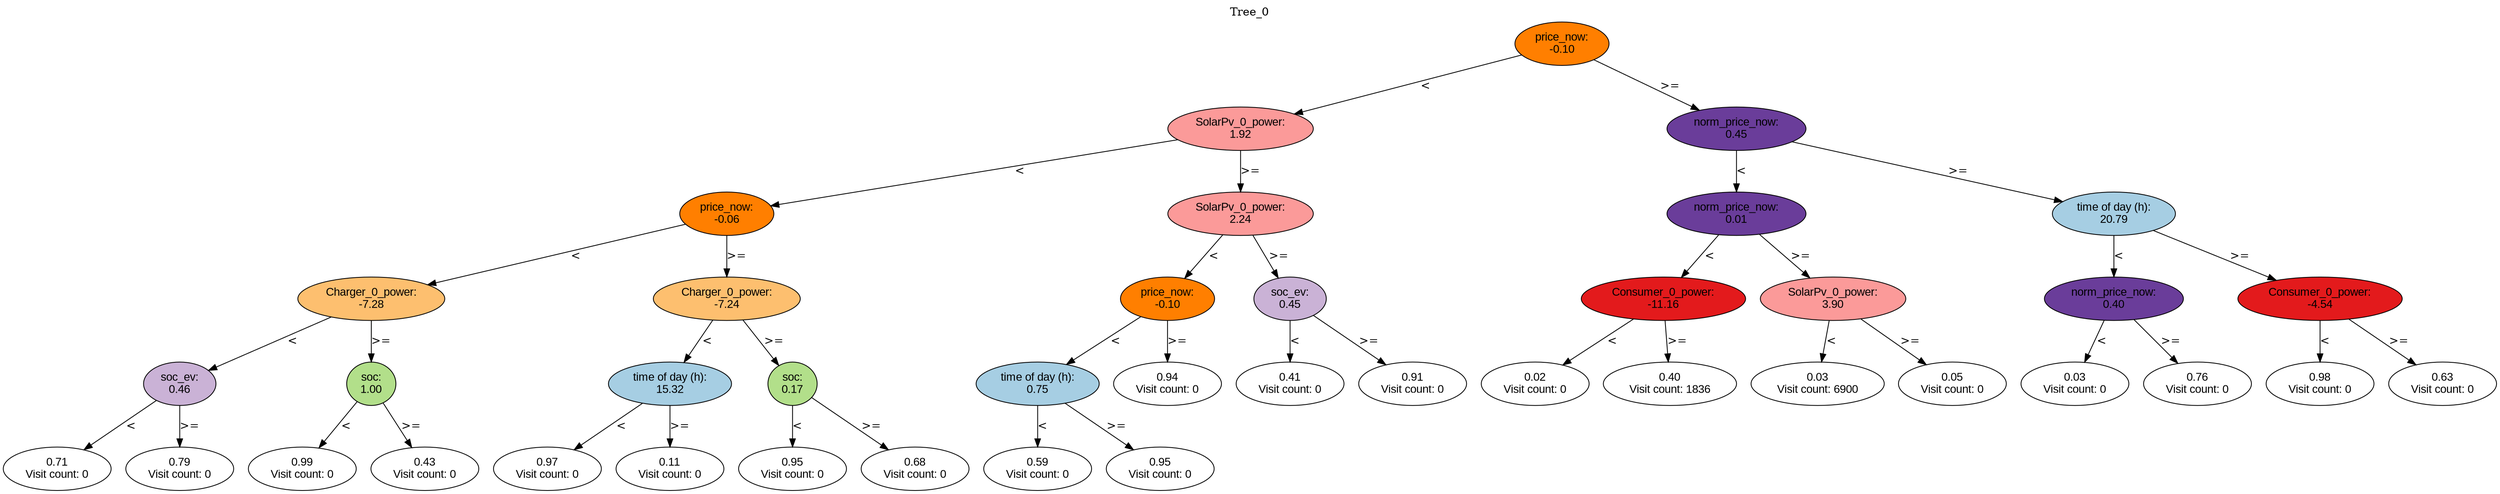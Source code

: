 digraph BST {
    node [fontname="Arial" style=filled colorscheme=paired12];
    0 [ label = "price_now:
-0.10" fillcolor=8];
    1 [ label = "SolarPv_0_power:
1.92" fillcolor=5];
    2 [ label = "price_now:
-0.06" fillcolor=8];
    3 [ label = "Charger_0_power:
-7.28" fillcolor=7];
    4 [ label = "soc_ev:
0.46" fillcolor=9];
    5 [ label = "0.71
Visit count: 0" fillcolor=white];
    6 [ label = "0.79
Visit count: 0" fillcolor=white];
    7 [ label = "soc:
1.00" fillcolor=3];
    8 [ label = "0.99
Visit count: 0" fillcolor=white];
    9 [ label = "0.43
Visit count: 0" fillcolor=white];
    10 [ label = "Charger_0_power:
-7.24" fillcolor=7];
    11 [ label = "time of day (h):
15.32" fillcolor=1];
    12 [ label = "0.97
Visit count: 0" fillcolor=white];
    13 [ label = "0.11
Visit count: 0" fillcolor=white];
    14 [ label = "soc:
0.17" fillcolor=3];
    15 [ label = "0.95
Visit count: 0" fillcolor=white];
    16 [ label = "0.68
Visit count: 0" fillcolor=white];
    17 [ label = "SolarPv_0_power:
2.24" fillcolor=5];
    18 [ label = "price_now:
-0.10" fillcolor=8];
    19 [ label = "time of day (h):
0.75" fillcolor=1];
    20 [ label = "0.59
Visit count: 0" fillcolor=white];
    21 [ label = "0.95
Visit count: 0" fillcolor=white];
    22 [ label = "0.94
Visit count: 0" fillcolor=white];
    23 [ label = "soc_ev:
0.45" fillcolor=9];
    24 [ label = "0.41
Visit count: 0" fillcolor=white];
    25 [ label = "0.91
Visit count: 0" fillcolor=white];
    26 [ label = "norm_price_now:
0.45" fillcolor=10];
    27 [ label = "norm_price_now:
0.01" fillcolor=10];
    28 [ label = "Consumer_0_power:
-11.16" fillcolor=6];
    29 [ label = "0.02
Visit count: 0" fillcolor=white];
    30 [ label = "0.40
Visit count: 1836" fillcolor=white];
    31 [ label = "SolarPv_0_power:
3.90" fillcolor=5];
    32 [ label = "0.03
Visit count: 6900" fillcolor=white];
    33 [ label = "0.05
Visit count: 0" fillcolor=white];
    34 [ label = "time of day (h):
20.79" fillcolor=1];
    35 [ label = "norm_price_now:
0.40" fillcolor=10];
    36 [ label = "0.03
Visit count: 0" fillcolor=white];
    37 [ label = "0.76
Visit count: 0" fillcolor=white];
    38 [ label = "Consumer_0_power:
-4.54" fillcolor=6];
    39 [ label = "0.98
Visit count: 0" fillcolor=white];
    40 [ label = "0.63
Visit count: 0" fillcolor=white];

    0  -> 1[ label = "<"];
    0  -> 26[ label = ">="];
    1  -> 2[ label = "<"];
    1  -> 17[ label = ">="];
    2  -> 3[ label = "<"];
    2  -> 10[ label = ">="];
    3  -> 4[ label = "<"];
    3  -> 7[ label = ">="];
    4  -> 5[ label = "<"];
    4  -> 6[ label = ">="];
    7  -> 8[ label = "<"];
    7  -> 9[ label = ">="];
    10  -> 11[ label = "<"];
    10  -> 14[ label = ">="];
    11  -> 12[ label = "<"];
    11  -> 13[ label = ">="];
    14  -> 15[ label = "<"];
    14  -> 16[ label = ">="];
    17  -> 18[ label = "<"];
    17  -> 23[ label = ">="];
    18  -> 19[ label = "<"];
    18  -> 22[ label = ">="];
    19  -> 20[ label = "<"];
    19  -> 21[ label = ">="];
    23  -> 24[ label = "<"];
    23  -> 25[ label = ">="];
    26  -> 27[ label = "<"];
    26  -> 34[ label = ">="];
    27  -> 28[ label = "<"];
    27  -> 31[ label = ">="];
    28  -> 29[ label = "<"];
    28  -> 30[ label = ">="];
    31  -> 32[ label = "<"];
    31  -> 33[ label = ">="];
    34  -> 35[ label = "<"];
    34  -> 38[ label = ">="];
    35  -> 36[ label = "<"];
    35  -> 37[ label = ">="];
    38  -> 39[ label = "<"];
    38  -> 40[ label = ">="];

    labelloc="t";
    label="Tree_0";
}